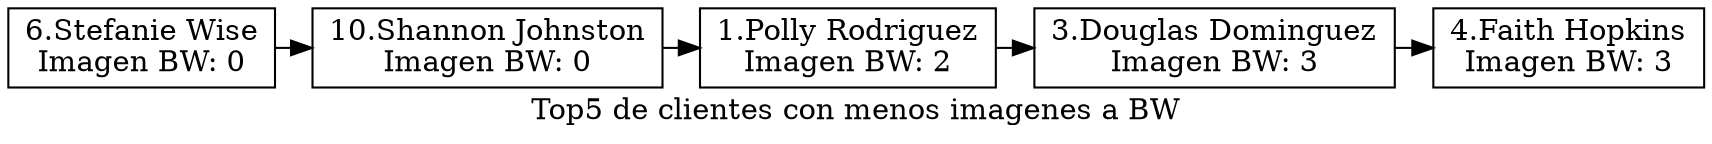 digraph G{
label="Top5 de clientes con menos imagenes a BW";
node[shape=box];
n692404036[label="6.Stefanie Wise
Imagen BW: 0"];
n1554874502[label="10.Shannon Johnston
Imagen BW: 0"];
n1846274136[label="1.Polly Rodriguez
Imagen BW: 2"];
n1639705018[label="3.Douglas Dominguez
Imagen BW: 3"];
n1627674070[label="4.Faith Hopkins
Imagen BW: 3"];

{rank=same;
n692404036->n1554874502;
n1554874502->n1846274136;
n1846274136->n1639705018;
n1639705018->n1627674070;

}
}